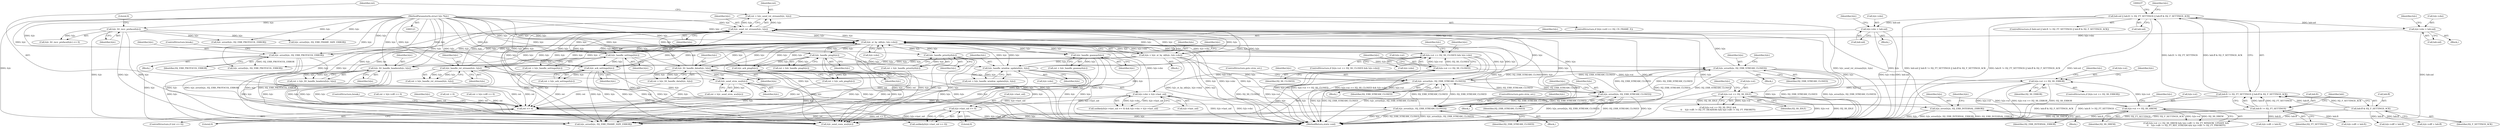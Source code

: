 digraph "0_haproxy_3f0e1ec70173593f4c2b3681b26c04a4ed5fc588@API" {
"1000808" [label="(Call,ret = h2c_send_rst_stream(h2c, h2s))"];
"1000810" [label="(Call,h2c_send_rst_stream(h2c, h2s))"];
"1000640" [label="(Call,h2c_handle_ping(h2c))"];
"1000410" [label="(Call,h2c_st_by_id(h2c, h2c->dsi))"];
"1000662" [label="(Call,h2c_handle_window_update(h2c, h2s))"];
"1000124" [label="(MethodParameterIn,struct h2c *h2c)"];
"1000408" [label="(Call,h2s = h2c_st_by_id(h2c, h2c->dsi))"];
"1000728" [label="(Call,h2c_handle_priority(h2c))"];
"1000716" [label="(Call,h2c_send_strm_wu(h2c))"];
"1000705" [label="(Call,h2c_frt_handle_data(h2c, h2s))"];
"1000555" [label="(Call,h2c_error(h2c, H2_ERR_STREAM_CLOSED))"];
"1000475" [label="(Call,h2s_error(h2s, H2_ERR_STREAM_CLOSED))"];
"1000519" [label="(Call,h2s_error(h2s, H2_ERR_STREAM_CLOSED))"];
"1000508" [label="(Call,h2c_error(h2c, H2_ERR_STREAM_CLOSED))"];
"1000618" [label="(Call,h2c_handle_settings(h2c))"];
"1000753" [label="(Call,h2c_handle_goaway(h2c))"];
"1000692" [label="(Call,h2c_frt_handle_headers(h2c, h2s))"];
"1000650" [label="(Call,h2c_ack_ping(h2c))"];
"1000757" [label="(Call,h2c_error(h2c, H2_ERR_PROTOCOL_ERROR))"];
"1000628" [label="(Call,h2c_ack_settings(h2c))"];
"1000152" [label="(Call,h2c_frt_recv_preface(h2c))"];
"1000740" [label="(Call,h2c_handle_rst_stream(h2c, h2s))"];
"1000567" [label="(Call,h2c->dsi > h2c->last_sid)"];
"1000485" [label="(Call,h2s->st == H2_SS_CLOSED && h2c->dsi)"];
"1000486" [label="(Call,h2s->st == H2_SS_CLOSED)"];
"1000452" [label="(Call,h2s->st == H2_SS_HREM)"];
"1000424" [label="(Call,h2s->st == H2_SS_IDLE)"];
"1000792" [label="(Call,h2s->st == H2_SS_ERROR)"];
"1000562" [label="(Call,h2c->last_sid >= 0)"];
"1000373" [label="(Call,h2c->dsi = hdr.sid)"];
"1000208" [label="(Call,hdr.sid || hdr.ft != H2_FT_SETTINGS || hdr.ff & H2_F_SETTINGS_ACK)"];
"1000212" [label="(Call,hdr.ft != H2_FT_SETTINGS || hdr.ff & H2_F_SETTINGS_ACK)"];
"1000213" [label="(Call,hdr.ft != H2_FT_SETTINGS)"];
"1000218" [label="(Call,hdr.ff & H2_F_SETTINGS_ACK)"];
"1000270" [label="(Call,h2c->dsi = hdr.sid)"];
"1000674" [label="(Call,h2s_error(h2s, H2_ERR_INTERNAL_ERROR))"];
"1000814" [label="(Call,ret <= 0)"];
"1000812" [label="(Identifier,h2s)"];
"1000792" [label="(Call,h2s->st == H2_SS_ERROR)"];
"1000412" [label="(Call,h2c->dsi)"];
"1000208" [label="(Call,hdr.sid || hdr.ft != H2_FT_SETTINGS || hdr.ff & H2_F_SETTINGS_ACK)"];
"1000277" [label="(Call,h2c->dft = hdr.ft)"];
"1000212" [label="(Call,hdr.ft != H2_FT_SETTINGS || hdr.ff & H2_F_SETTINGS_ACK)"];
"1000675" [label="(Identifier,h2s)"];
"1000693" [label="(Identifier,h2c)"];
"1000854" [label="(Call,h2c_send_conn_wu(h2c))"];
"1000858" [label="(MethodReturn,static void)"];
"1000809" [label="(Identifier,ret)"];
"1000518" [label="(Block,)"];
"1000616" [label="(Call,ret = h2c_handle_settings(h2c))"];
"1000754" [label="(Identifier,h2c)"];
"1000793" [label="(Call,h2s->st)"];
"1000474" [label="(Block,)"];
"1000325" [label="(Block,)"];
"1000357" [label="(Call,h2c_error(h2c, H2_ERR_FRAME_SIZE_ERROR))"];
"1000554" [label="(Block,)"];
"1000760" [label="(ControlStructure,break;)"];
"1000477" [label="(Identifier,H2_ERR_STREAM_CLOSED)"];
"1000674" [label="(Call,h2s_error(h2s, H2_ERR_INTERNAL_ERROR))"];
"1000222" [label="(Identifier,H2_F_SETTINGS_ACK)"];
"1000717" [label="(Identifier,h2c)"];
"1000152" [label="(Call,h2c_frt_recv_preface(h2c))"];
"1000453" [label="(Call,h2s->st)"];
"1000309" [label="(Call,ret = 0)"];
"1000662" [label="(Call,h2c_handle_window_update(h2c, h2s))"];
"1000508" [label="(Call,h2c_error(h2c, H2_ERR_STREAM_CLOSED))"];
"1000519" [label="(Call,h2s_error(h2s, H2_ERR_STREAM_CLOSED))"];
"1000382" [label="(Identifier,h2c)"];
"1000217" [label="(Identifier,H2_FT_SETTINGS)"];
"1000432" [label="(Identifier,h2c)"];
"1000491" [label="(Call,h2c->dsi)"];
"1000619" [label="(Identifier,h2c)"];
"1000692" [label="(Call,h2c_frt_handle_headers(h2c, h2s))"];
"1000475" [label="(Call,h2s_error(h2s, H2_ERR_STREAM_CLOSED))"];
"1000783" [label="(Call,ret = h2c->dfl == 0)"];
"1000476" [label="(Identifier,h2s)"];
"1000640" [label="(Call,h2c_handle_ping(h2c))"];
"1000571" [label="(Call,h2c->last_sid)"];
"1000758" [label="(Identifier,h2c)"];
"1000650" [label="(Call,h2c_ack_ping(h2c))"];
"1000564" [label="(Identifier,h2c)"];
"1000373" [label="(Call,h2c->dsi = hdr.sid)"];
"1000568" [label="(Call,h2c->dsi)"];
"1000562" [label="(Call,h2c->last_sid >= 0)"];
"1000408" [label="(Call,h2s = h2c_st_by_id(h2c, h2c->dsi))"];
"1000480" [label="(Identifier,h2c)"];
"1000651" [label="(Identifier,h2c)"];
"1000451" [label="(Call,h2s->st == H2_SS_HREM && h2c->dft != H2_FT_WINDOW_UPDATE &&\n\t\t    h2c->dft != H2_FT_RST_STREAM && h2c->dft != H2_FT_PRIORITY)"];
"1000460" [label="(Identifier,h2c)"];
"1000563" [label="(Call,h2c->last_sid)"];
"1000821" [label="(Identifier,h2c)"];
"1000492" [label="(Identifier,h2c)"];
"1000151" [label="(Call,h2c_frt_recv_preface(h2c) <= 0)"];
"1000510" [label="(Identifier,H2_ERR_STREAM_CLOSED)"];
"1000521" [label="(Identifier,H2_ERR_STREAM_CLOSED)"];
"1000214" [label="(Call,hdr.ft)"];
"1000184" [label="(Block,)"];
"1000742" [label="(Identifier,h2s)"];
"1000424" [label="(Call,h2s->st == H2_SS_IDLE)"];
"1000810" [label="(Call,h2c_send_rst_stream(h2c, h2s))"];
"1000716" [label="(Call,h2c_send_strm_wu(h2c))"];
"1000271" [label="(Call,h2c->dsi)"];
"1000726" [label="(Call,ret = h2c_handle_priority(h2c))"];
"1000815" [label="(Identifier,ret)"];
"1000707" [label="(Identifier,h2s)"];
"1000741" [label="(Identifier,h2c)"];
"1000499" [label="(Identifier,h2c)"];
"1000663" [label="(Identifier,h2c)"];
"1000808" [label="(Call,ret = h2c_send_rst_stream(h2c, h2s))"];
"1000558" [label="(ControlStructure,goto strm_err;)"];
"1000694" [label="(Identifier,h2s)"];
"1000377" [label="(Call,hdr.sid)"];
"1000485" [label="(Call,h2s->st == H2_SS_CLOSED && h2c->dsi)"];
"1000738" [label="(Call,ret = h2c_handle_rst_stream(h2c, h2s))"];
"1000452" [label="(Call,h2s->st == H2_SS_HREM)"];
"1000566" [label="(Literal,0)"];
"1000802" [label="(ControlStructure,if (h2c->st0 == H2_CS_FRAME_E))"];
"1000556" [label="(Identifier,h2c)"];
"1000618" [label="(Call,h2c_handle_settings(h2c))"];
"1000380" [label="(Call,h2c->dft = hdr.ft)"];
"1000751" [label="(Call,ret = h2c_handle_goaway(h2c))"];
"1000387" [label="(Call,h2c->dff = hdr.ff)"];
"1000816" [label="(Literal,0)"];
"1000567" [label="(Call,h2c->dsi > h2c->last_sid)"];
"1000628" [label="(Call,h2c_ack_settings(h2c))"];
"1000759" [label="(Identifier,H2_ERR_PROTOCOL_ERROR)"];
"1000220" [label="(Identifier,hdr)"];
"1000561" [label="(Call,unlikely(h2c->last_sid >= 0))"];
"1000626" [label="(Call,ret = h2c_ack_settings(h2c))"];
"1000307" [label="(Block,)"];
"1000740" [label="(Call,h2c_handle_rst_stream(h2c, h2s))"];
"1000608" [label="(Block,)"];
"1000486" [label="(Call,h2s->st == H2_SS_CLOSED)"];
"1000418" [label="(Identifier,h2c)"];
"1000524" [label="(Identifier,h2c)"];
"1000207" [label="(ControlStructure,if (hdr.sid || hdr.ft != H2_FT_SETTINGS || hdr.ff & H2_F_SETTINGS_ACK))"];
"1000423" [label="(Call,h2s->st == H2_SS_IDLE &&\n\t\t    h2c->dft != H2_FT_HEADERS && h2c->dft != H2_FT_PRIORITY)"];
"1000124" [label="(MethodParameterIn,struct h2c *h2c)"];
"1000660" [label="(Call,ret = h2c_handle_window_update(h2c, h2s))"];
"1000225" [label="(Identifier,h2c)"];
"1000425" [label="(Call,h2s->st)"];
"1000484" [label="(ControlStructure,if (h2s->st == H2_SS_CLOSED && h2c->dsi))"];
"1000219" [label="(Call,hdr.ff)"];
"1000154" [label="(Literal,0)"];
"1000805" [label="(Identifier,h2c)"];
"1000279" [label="(Identifier,h2c)"];
"1000441" [label="(Call,h2c_error(h2c, H2_ERR_PROTOCOL_ERROR))"];
"1000507" [label="(Block,)"];
"1000555" [label="(Call,h2c_error(h2c, H2_ERR_STREAM_CLOSED))"];
"1000638" [label="(Call,ret = h2c_handle_ping(h2c))"];
"1000520" [label="(Identifier,h2s)"];
"1000641" [label="(Identifier,h2c)"];
"1000814" [label="(Call,ret <= 0)"];
"1000511" [label="(ControlStructure,goto strm_err;)"];
"1000490" [label="(Identifier,H2_SS_CLOSED)"];
"1000410" [label="(Call,h2c_st_by_id(h2c, h2c->dsi))"];
"1000596" [label="(Call,ret = h2c->dfl == 0)"];
"1000487" [label="(Call,h2s->st)"];
"1000274" [label="(Call,hdr.sid)"];
"1000209" [label="(Call,hdr.sid)"];
"1000690" [label="(Call,ret = h2c_frt_handle_headers(h2c, h2s))"];
"1000664" [label="(Identifier,h2s)"];
"1000284" [label="(Call,h2c->dff = hdr.ff)"];
"1000676" [label="(Identifier,H2_ERR_INTERNAL_ERROR)"];
"1000753" [label="(Call,h2c_handle_goaway(h2c))"];
"1000703" [label="(Call,ret = h2c_frt_handle_data(h2c, h2s))"];
"1000153" [label="(Identifier,h2c)"];
"1000560" [label="(Call,unlikely(h2c->last_sid >= 0) && h2c->dsi > h2c->last_sid)"];
"1000270" [label="(Call,h2c->dsi = hdr.sid)"];
"1000224" [label="(Call,h2c_error(h2c, H2_ERR_PROTOCOL_ERROR))"];
"1000374" [label="(Call,h2c->dsi)"];
"1000213" [label="(Call,hdr.ft != H2_FT_SETTINGS)"];
"1000218" [label="(Call,hdr.ff & H2_F_SETTINGS_ACK)"];
"1000714" [label="(Call,ret = h2c_send_strm_wu(h2c))"];
"1000706" [label="(Identifier,h2c)"];
"1000673" [label="(Block,)"];
"1000648" [label="(Call,ret = h2c_ack_ping(h2c))"];
"1000254" [label="(Call,h2c_error(h2c, H2_ERR_FRAME_SIZE_ERROR))"];
"1000817" [label="(ControlStructure,break;)"];
"1000629" [label="(Identifier,h2c)"];
"1000813" [label="(ControlStructure,if (ret <= 0))"];
"1000729" [label="(Identifier,h2c)"];
"1000456" [label="(Identifier,H2_SS_HREM)"];
"1000799" [label="(Identifier,h2c)"];
"1000409" [label="(Identifier,h2s)"];
"1000791" [label="(ControlStructure,if (h2s->st == H2_SS_ERROR))"];
"1000796" [label="(Identifier,H2_SS_ERROR)"];
"1000705" [label="(Call,h2c_frt_handle_data(h2c, h2s))"];
"1000509" [label="(Identifier,h2c)"];
"1000679" [label="(Identifier,h2c)"];
"1000811" [label="(Identifier,h2c)"];
"1000728" [label="(Call,h2c_handle_priority(h2c))"];
"1000757" [label="(Call,h2c_error(h2c, H2_ERR_PROTOCOL_ERROR))"];
"1000557" [label="(Identifier,H2_ERR_STREAM_CLOSED)"];
"1000411" [label="(Identifier,h2c)"];
"1000428" [label="(Identifier,H2_SS_IDLE)"];
"1000808" -> "1000802"  [label="AST: "];
"1000808" -> "1000810"  [label="CFG: "];
"1000809" -> "1000808"  [label="AST: "];
"1000810" -> "1000808"  [label="AST: "];
"1000815" -> "1000808"  [label="CFG: "];
"1000808" -> "1000858"  [label="DDG: h2c_send_rst_stream(h2c, h2s)"];
"1000810" -> "1000808"  [label="DDG: h2c"];
"1000810" -> "1000808"  [label="DDG: h2s"];
"1000808" -> "1000814"  [label="DDG: ret"];
"1000810" -> "1000812"  [label="CFG: "];
"1000811" -> "1000810"  [label="AST: "];
"1000812" -> "1000810"  [label="AST: "];
"1000810" -> "1000858"  [label="DDG: h2c"];
"1000810" -> "1000858"  [label="DDG: h2s"];
"1000810" -> "1000357"  [label="DDG: h2c"];
"1000810" -> "1000410"  [label="DDG: h2c"];
"1000640" -> "1000810"  [label="DDG: h2c"];
"1000662" -> "1000810"  [label="DDG: h2c"];
"1000662" -> "1000810"  [label="DDG: h2s"];
"1000410" -> "1000810"  [label="DDG: h2c"];
"1000728" -> "1000810"  [label="DDG: h2c"];
"1000716" -> "1000810"  [label="DDG: h2c"];
"1000555" -> "1000810"  [label="DDG: h2c"];
"1000705" -> "1000810"  [label="DDG: h2c"];
"1000705" -> "1000810"  [label="DDG: h2s"];
"1000740" -> "1000810"  [label="DDG: h2c"];
"1000740" -> "1000810"  [label="DDG: h2s"];
"1000618" -> "1000810"  [label="DDG: h2c"];
"1000753" -> "1000810"  [label="DDG: h2c"];
"1000692" -> "1000810"  [label="DDG: h2c"];
"1000692" -> "1000810"  [label="DDG: h2s"];
"1000650" -> "1000810"  [label="DDG: h2c"];
"1000508" -> "1000810"  [label="DDG: h2c"];
"1000757" -> "1000810"  [label="DDG: h2c"];
"1000628" -> "1000810"  [label="DDG: h2c"];
"1000124" -> "1000810"  [label="DDG: h2c"];
"1000519" -> "1000810"  [label="DDG: h2s"];
"1000475" -> "1000810"  [label="DDG: h2s"];
"1000674" -> "1000810"  [label="DDG: h2s"];
"1000408" -> "1000810"  [label="DDG: h2s"];
"1000810" -> "1000854"  [label="DDG: h2c"];
"1000640" -> "1000638"  [label="AST: "];
"1000640" -> "1000641"  [label="CFG: "];
"1000641" -> "1000640"  [label="AST: "];
"1000638" -> "1000640"  [label="CFG: "];
"1000640" -> "1000858"  [label="DDG: h2c"];
"1000640" -> "1000357"  [label="DDG: h2c"];
"1000640" -> "1000410"  [label="DDG: h2c"];
"1000640" -> "1000638"  [label="DDG: h2c"];
"1000410" -> "1000640"  [label="DDG: h2c"];
"1000124" -> "1000640"  [label="DDG: h2c"];
"1000640" -> "1000650"  [label="DDG: h2c"];
"1000640" -> "1000854"  [label="DDG: h2c"];
"1000410" -> "1000408"  [label="AST: "];
"1000410" -> "1000412"  [label="CFG: "];
"1000411" -> "1000410"  [label="AST: "];
"1000412" -> "1000410"  [label="AST: "];
"1000408" -> "1000410"  [label="CFG: "];
"1000410" -> "1000858"  [label="DDG: h2c"];
"1000410" -> "1000858"  [label="DDG: h2c->dsi"];
"1000410" -> "1000357"  [label="DDG: h2c"];
"1000410" -> "1000408"  [label="DDG: h2c"];
"1000410" -> "1000408"  [label="DDG: h2c->dsi"];
"1000662" -> "1000410"  [label="DDG: h2c"];
"1000728" -> "1000410"  [label="DDG: h2c"];
"1000716" -> "1000410"  [label="DDG: h2c"];
"1000555" -> "1000410"  [label="DDG: h2c"];
"1000618" -> "1000410"  [label="DDG: h2c"];
"1000753" -> "1000410"  [label="DDG: h2c"];
"1000692" -> "1000410"  [label="DDG: h2c"];
"1000650" -> "1000410"  [label="DDG: h2c"];
"1000508" -> "1000410"  [label="DDG: h2c"];
"1000757" -> "1000410"  [label="DDG: h2c"];
"1000628" -> "1000410"  [label="DDG: h2c"];
"1000705" -> "1000410"  [label="DDG: h2c"];
"1000152" -> "1000410"  [label="DDG: h2c"];
"1000740" -> "1000410"  [label="DDG: h2c"];
"1000124" -> "1000410"  [label="DDG: h2c"];
"1000567" -> "1000410"  [label="DDG: h2c->dsi"];
"1000485" -> "1000410"  [label="DDG: h2c->dsi"];
"1000373" -> "1000410"  [label="DDG: h2c->dsi"];
"1000270" -> "1000410"  [label="DDG: h2c->dsi"];
"1000410" -> "1000441"  [label="DDG: h2c"];
"1000410" -> "1000485"  [label="DDG: h2c->dsi"];
"1000410" -> "1000508"  [label="DDG: h2c"];
"1000410" -> "1000555"  [label="DDG: h2c"];
"1000410" -> "1000618"  [label="DDG: h2c"];
"1000410" -> "1000628"  [label="DDG: h2c"];
"1000410" -> "1000650"  [label="DDG: h2c"];
"1000410" -> "1000662"  [label="DDG: h2c"];
"1000410" -> "1000692"  [label="DDG: h2c"];
"1000410" -> "1000705"  [label="DDG: h2c"];
"1000410" -> "1000716"  [label="DDG: h2c"];
"1000410" -> "1000728"  [label="DDG: h2c"];
"1000410" -> "1000740"  [label="DDG: h2c"];
"1000410" -> "1000753"  [label="DDG: h2c"];
"1000410" -> "1000757"  [label="DDG: h2c"];
"1000410" -> "1000854"  [label="DDG: h2c"];
"1000662" -> "1000660"  [label="AST: "];
"1000662" -> "1000664"  [label="CFG: "];
"1000663" -> "1000662"  [label="AST: "];
"1000664" -> "1000662"  [label="AST: "];
"1000660" -> "1000662"  [label="CFG: "];
"1000662" -> "1000858"  [label="DDG: h2c"];
"1000662" -> "1000858"  [label="DDG: h2s"];
"1000662" -> "1000357"  [label="DDG: h2c"];
"1000662" -> "1000660"  [label="DDG: h2c"];
"1000662" -> "1000660"  [label="DDG: h2s"];
"1000124" -> "1000662"  [label="DDG: h2c"];
"1000408" -> "1000662"  [label="DDG: h2s"];
"1000662" -> "1000854"  [label="DDG: h2c"];
"1000124" -> "1000123"  [label="AST: "];
"1000124" -> "1000858"  [label="DDG: h2c"];
"1000124" -> "1000152"  [label="DDG: h2c"];
"1000124" -> "1000224"  [label="DDG: h2c"];
"1000124" -> "1000254"  [label="DDG: h2c"];
"1000124" -> "1000357"  [label="DDG: h2c"];
"1000124" -> "1000441"  [label="DDG: h2c"];
"1000124" -> "1000508"  [label="DDG: h2c"];
"1000124" -> "1000555"  [label="DDG: h2c"];
"1000124" -> "1000618"  [label="DDG: h2c"];
"1000124" -> "1000628"  [label="DDG: h2c"];
"1000124" -> "1000650"  [label="DDG: h2c"];
"1000124" -> "1000692"  [label="DDG: h2c"];
"1000124" -> "1000705"  [label="DDG: h2c"];
"1000124" -> "1000716"  [label="DDG: h2c"];
"1000124" -> "1000728"  [label="DDG: h2c"];
"1000124" -> "1000740"  [label="DDG: h2c"];
"1000124" -> "1000753"  [label="DDG: h2c"];
"1000124" -> "1000757"  [label="DDG: h2c"];
"1000124" -> "1000854"  [label="DDG: h2c"];
"1000408" -> "1000307"  [label="AST: "];
"1000409" -> "1000408"  [label="AST: "];
"1000418" -> "1000408"  [label="CFG: "];
"1000408" -> "1000858"  [label="DDG: h2s"];
"1000408" -> "1000858"  [label="DDG: h2c_st_by_id(h2c, h2c->dsi)"];
"1000408" -> "1000475"  [label="DDG: h2s"];
"1000408" -> "1000519"  [label="DDG: h2s"];
"1000408" -> "1000674"  [label="DDG: h2s"];
"1000408" -> "1000692"  [label="DDG: h2s"];
"1000408" -> "1000705"  [label="DDG: h2s"];
"1000408" -> "1000740"  [label="DDG: h2s"];
"1000728" -> "1000726"  [label="AST: "];
"1000728" -> "1000729"  [label="CFG: "];
"1000729" -> "1000728"  [label="AST: "];
"1000726" -> "1000728"  [label="CFG: "];
"1000728" -> "1000858"  [label="DDG: h2c"];
"1000728" -> "1000357"  [label="DDG: h2c"];
"1000728" -> "1000726"  [label="DDG: h2c"];
"1000728" -> "1000854"  [label="DDG: h2c"];
"1000716" -> "1000714"  [label="AST: "];
"1000716" -> "1000717"  [label="CFG: "];
"1000717" -> "1000716"  [label="AST: "];
"1000714" -> "1000716"  [label="CFG: "];
"1000716" -> "1000858"  [label="DDG: h2c"];
"1000716" -> "1000357"  [label="DDG: h2c"];
"1000716" -> "1000714"  [label="DDG: h2c"];
"1000705" -> "1000716"  [label="DDG: h2c"];
"1000716" -> "1000854"  [label="DDG: h2c"];
"1000705" -> "1000703"  [label="AST: "];
"1000705" -> "1000707"  [label="CFG: "];
"1000706" -> "1000705"  [label="AST: "];
"1000707" -> "1000705"  [label="AST: "];
"1000703" -> "1000705"  [label="CFG: "];
"1000705" -> "1000858"  [label="DDG: h2c"];
"1000705" -> "1000858"  [label="DDG: h2s"];
"1000705" -> "1000357"  [label="DDG: h2c"];
"1000705" -> "1000703"  [label="DDG: h2c"];
"1000705" -> "1000703"  [label="DDG: h2s"];
"1000705" -> "1000854"  [label="DDG: h2c"];
"1000555" -> "1000554"  [label="AST: "];
"1000555" -> "1000557"  [label="CFG: "];
"1000556" -> "1000555"  [label="AST: "];
"1000557" -> "1000555"  [label="AST: "];
"1000558" -> "1000555"  [label="CFG: "];
"1000555" -> "1000858"  [label="DDG: H2_ERR_STREAM_CLOSED"];
"1000555" -> "1000858"  [label="DDG: h2c_error(h2c, H2_ERR_STREAM_CLOSED)"];
"1000555" -> "1000858"  [label="DDG: h2c"];
"1000555" -> "1000357"  [label="DDG: h2c"];
"1000555" -> "1000475"  [label="DDG: H2_ERR_STREAM_CLOSED"];
"1000555" -> "1000508"  [label="DDG: H2_ERR_STREAM_CLOSED"];
"1000555" -> "1000519"  [label="DDG: H2_ERR_STREAM_CLOSED"];
"1000475" -> "1000555"  [label="DDG: H2_ERR_STREAM_CLOSED"];
"1000519" -> "1000555"  [label="DDG: H2_ERR_STREAM_CLOSED"];
"1000508" -> "1000555"  [label="DDG: H2_ERR_STREAM_CLOSED"];
"1000555" -> "1000854"  [label="DDG: h2c"];
"1000475" -> "1000474"  [label="AST: "];
"1000475" -> "1000477"  [label="CFG: "];
"1000476" -> "1000475"  [label="AST: "];
"1000477" -> "1000475"  [label="AST: "];
"1000480" -> "1000475"  [label="CFG: "];
"1000475" -> "1000858"  [label="DDG: h2s"];
"1000475" -> "1000858"  [label="DDG: H2_ERR_STREAM_CLOSED"];
"1000475" -> "1000858"  [label="DDG: h2s_error(h2s, H2_ERR_STREAM_CLOSED)"];
"1000519" -> "1000475"  [label="DDG: H2_ERR_STREAM_CLOSED"];
"1000508" -> "1000475"  [label="DDG: H2_ERR_STREAM_CLOSED"];
"1000475" -> "1000508"  [label="DDG: H2_ERR_STREAM_CLOSED"];
"1000475" -> "1000519"  [label="DDG: H2_ERR_STREAM_CLOSED"];
"1000519" -> "1000518"  [label="AST: "];
"1000519" -> "1000521"  [label="CFG: "];
"1000520" -> "1000519"  [label="AST: "];
"1000521" -> "1000519"  [label="AST: "];
"1000524" -> "1000519"  [label="CFG: "];
"1000519" -> "1000858"  [label="DDG: h2s"];
"1000519" -> "1000858"  [label="DDG: h2s_error(h2s, H2_ERR_STREAM_CLOSED)"];
"1000519" -> "1000858"  [label="DDG: H2_ERR_STREAM_CLOSED"];
"1000519" -> "1000508"  [label="DDG: H2_ERR_STREAM_CLOSED"];
"1000508" -> "1000519"  [label="DDG: H2_ERR_STREAM_CLOSED"];
"1000508" -> "1000507"  [label="AST: "];
"1000508" -> "1000510"  [label="CFG: "];
"1000509" -> "1000508"  [label="AST: "];
"1000510" -> "1000508"  [label="AST: "];
"1000511" -> "1000508"  [label="CFG: "];
"1000508" -> "1000858"  [label="DDG: h2c"];
"1000508" -> "1000858"  [label="DDG: H2_ERR_STREAM_CLOSED"];
"1000508" -> "1000858"  [label="DDG: h2c_error(h2c, H2_ERR_STREAM_CLOSED)"];
"1000508" -> "1000357"  [label="DDG: h2c"];
"1000508" -> "1000854"  [label="DDG: h2c"];
"1000618" -> "1000616"  [label="AST: "];
"1000618" -> "1000619"  [label="CFG: "];
"1000619" -> "1000618"  [label="AST: "];
"1000616" -> "1000618"  [label="CFG: "];
"1000618" -> "1000858"  [label="DDG: h2c"];
"1000618" -> "1000357"  [label="DDG: h2c"];
"1000618" -> "1000616"  [label="DDG: h2c"];
"1000618" -> "1000628"  [label="DDG: h2c"];
"1000618" -> "1000854"  [label="DDG: h2c"];
"1000753" -> "1000751"  [label="AST: "];
"1000753" -> "1000754"  [label="CFG: "];
"1000754" -> "1000753"  [label="AST: "];
"1000751" -> "1000753"  [label="CFG: "];
"1000753" -> "1000858"  [label="DDG: h2c"];
"1000753" -> "1000357"  [label="DDG: h2c"];
"1000753" -> "1000751"  [label="DDG: h2c"];
"1000753" -> "1000854"  [label="DDG: h2c"];
"1000692" -> "1000690"  [label="AST: "];
"1000692" -> "1000694"  [label="CFG: "];
"1000693" -> "1000692"  [label="AST: "];
"1000694" -> "1000692"  [label="AST: "];
"1000690" -> "1000692"  [label="CFG: "];
"1000692" -> "1000858"  [label="DDG: h2c"];
"1000692" -> "1000858"  [label="DDG: h2s"];
"1000692" -> "1000357"  [label="DDG: h2c"];
"1000692" -> "1000690"  [label="DDG: h2c"];
"1000692" -> "1000690"  [label="DDG: h2s"];
"1000692" -> "1000854"  [label="DDG: h2c"];
"1000650" -> "1000648"  [label="AST: "];
"1000650" -> "1000651"  [label="CFG: "];
"1000651" -> "1000650"  [label="AST: "];
"1000648" -> "1000650"  [label="CFG: "];
"1000650" -> "1000858"  [label="DDG: h2c"];
"1000650" -> "1000357"  [label="DDG: h2c"];
"1000650" -> "1000648"  [label="DDG: h2c"];
"1000650" -> "1000854"  [label="DDG: h2c"];
"1000757" -> "1000608"  [label="AST: "];
"1000757" -> "1000759"  [label="CFG: "];
"1000758" -> "1000757"  [label="AST: "];
"1000759" -> "1000757"  [label="AST: "];
"1000760" -> "1000757"  [label="CFG: "];
"1000757" -> "1000858"  [label="DDG: h2c_error(h2c, H2_ERR_PROTOCOL_ERROR)"];
"1000757" -> "1000858"  [label="DDG: h2c"];
"1000757" -> "1000858"  [label="DDG: H2_ERR_PROTOCOL_ERROR"];
"1000757" -> "1000357"  [label="DDG: h2c"];
"1000757" -> "1000441"  [label="DDG: H2_ERR_PROTOCOL_ERROR"];
"1000757" -> "1000854"  [label="DDG: h2c"];
"1000628" -> "1000626"  [label="AST: "];
"1000628" -> "1000629"  [label="CFG: "];
"1000629" -> "1000628"  [label="AST: "];
"1000626" -> "1000628"  [label="CFG: "];
"1000628" -> "1000858"  [label="DDG: h2c"];
"1000628" -> "1000357"  [label="DDG: h2c"];
"1000628" -> "1000626"  [label="DDG: h2c"];
"1000628" -> "1000854"  [label="DDG: h2c"];
"1000152" -> "1000151"  [label="AST: "];
"1000152" -> "1000153"  [label="CFG: "];
"1000153" -> "1000152"  [label="AST: "];
"1000154" -> "1000152"  [label="CFG: "];
"1000152" -> "1000858"  [label="DDG: h2c"];
"1000152" -> "1000151"  [label="DDG: h2c"];
"1000152" -> "1000224"  [label="DDG: h2c"];
"1000152" -> "1000254"  [label="DDG: h2c"];
"1000152" -> "1000357"  [label="DDG: h2c"];
"1000152" -> "1000854"  [label="DDG: h2c"];
"1000740" -> "1000738"  [label="AST: "];
"1000740" -> "1000742"  [label="CFG: "];
"1000741" -> "1000740"  [label="AST: "];
"1000742" -> "1000740"  [label="AST: "];
"1000738" -> "1000740"  [label="CFG: "];
"1000740" -> "1000858"  [label="DDG: h2s"];
"1000740" -> "1000858"  [label="DDG: h2c"];
"1000740" -> "1000357"  [label="DDG: h2c"];
"1000740" -> "1000738"  [label="DDG: h2c"];
"1000740" -> "1000738"  [label="DDG: h2s"];
"1000740" -> "1000854"  [label="DDG: h2c"];
"1000567" -> "1000560"  [label="AST: "];
"1000567" -> "1000571"  [label="CFG: "];
"1000568" -> "1000567"  [label="AST: "];
"1000571" -> "1000567"  [label="AST: "];
"1000560" -> "1000567"  [label="CFG: "];
"1000567" -> "1000858"  [label="DDG: h2c->last_sid"];
"1000567" -> "1000858"  [label="DDG: h2c->dsi"];
"1000567" -> "1000562"  [label="DDG: h2c->last_sid"];
"1000567" -> "1000560"  [label="DDG: h2c->dsi"];
"1000567" -> "1000560"  [label="DDG: h2c->last_sid"];
"1000485" -> "1000567"  [label="DDG: h2c->dsi"];
"1000562" -> "1000567"  [label="DDG: h2c->last_sid"];
"1000485" -> "1000484"  [label="AST: "];
"1000485" -> "1000486"  [label="CFG: "];
"1000485" -> "1000491"  [label="CFG: "];
"1000486" -> "1000485"  [label="AST: "];
"1000491" -> "1000485"  [label="AST: "];
"1000499" -> "1000485"  [label="CFG: "];
"1000564" -> "1000485"  [label="CFG: "];
"1000485" -> "1000858"  [label="DDG: h2s->st == H2_SS_CLOSED"];
"1000485" -> "1000858"  [label="DDG: h2c->dsi"];
"1000485" -> "1000858"  [label="DDG: h2s->st == H2_SS_CLOSED && h2c->dsi"];
"1000486" -> "1000485"  [label="DDG: h2s->st"];
"1000486" -> "1000485"  [label="DDG: H2_SS_CLOSED"];
"1000486" -> "1000490"  [label="CFG: "];
"1000487" -> "1000486"  [label="AST: "];
"1000490" -> "1000486"  [label="AST: "];
"1000492" -> "1000486"  [label="CFG: "];
"1000486" -> "1000858"  [label="DDG: H2_SS_CLOSED"];
"1000486" -> "1000858"  [label="DDG: h2s->st"];
"1000452" -> "1000486"  [label="DDG: h2s->st"];
"1000486" -> "1000792"  [label="DDG: h2s->st"];
"1000452" -> "1000451"  [label="AST: "];
"1000452" -> "1000456"  [label="CFG: "];
"1000453" -> "1000452"  [label="AST: "];
"1000456" -> "1000452"  [label="AST: "];
"1000460" -> "1000452"  [label="CFG: "];
"1000451" -> "1000452"  [label="CFG: "];
"1000452" -> "1000858"  [label="DDG: H2_SS_HREM"];
"1000452" -> "1000451"  [label="DDG: h2s->st"];
"1000452" -> "1000451"  [label="DDG: H2_SS_HREM"];
"1000424" -> "1000452"  [label="DDG: h2s->st"];
"1000452" -> "1000792"  [label="DDG: h2s->st"];
"1000424" -> "1000423"  [label="AST: "];
"1000424" -> "1000428"  [label="CFG: "];
"1000425" -> "1000424"  [label="AST: "];
"1000428" -> "1000424"  [label="AST: "];
"1000432" -> "1000424"  [label="CFG: "];
"1000423" -> "1000424"  [label="CFG: "];
"1000424" -> "1000858"  [label="DDG: H2_SS_IDLE"];
"1000424" -> "1000858"  [label="DDG: h2s->st"];
"1000424" -> "1000423"  [label="DDG: h2s->st"];
"1000424" -> "1000423"  [label="DDG: H2_SS_IDLE"];
"1000792" -> "1000424"  [label="DDG: h2s->st"];
"1000792" -> "1000791"  [label="AST: "];
"1000792" -> "1000796"  [label="CFG: "];
"1000793" -> "1000792"  [label="AST: "];
"1000796" -> "1000792"  [label="AST: "];
"1000799" -> "1000792"  [label="CFG: "];
"1000805" -> "1000792"  [label="CFG: "];
"1000792" -> "1000858"  [label="DDG: h2s->st == H2_SS_ERROR"];
"1000792" -> "1000858"  [label="DDG: H2_SS_ERROR"];
"1000792" -> "1000858"  [label="DDG: h2s->st"];
"1000562" -> "1000561"  [label="AST: "];
"1000562" -> "1000566"  [label="CFG: "];
"1000563" -> "1000562"  [label="AST: "];
"1000566" -> "1000562"  [label="AST: "];
"1000561" -> "1000562"  [label="CFG: "];
"1000562" -> "1000858"  [label="DDG: h2c->last_sid"];
"1000562" -> "1000561"  [label="DDG: h2c->last_sid"];
"1000562" -> "1000561"  [label="DDG: 0"];
"1000373" -> "1000325"  [label="AST: "];
"1000373" -> "1000377"  [label="CFG: "];
"1000374" -> "1000373"  [label="AST: "];
"1000377" -> "1000373"  [label="AST: "];
"1000382" -> "1000373"  [label="CFG: "];
"1000373" -> "1000858"  [label="DDG: hdr.sid"];
"1000208" -> "1000373"  [label="DDG: hdr.sid"];
"1000208" -> "1000207"  [label="AST: "];
"1000208" -> "1000209"  [label="CFG: "];
"1000208" -> "1000212"  [label="CFG: "];
"1000209" -> "1000208"  [label="AST: "];
"1000212" -> "1000208"  [label="AST: "];
"1000225" -> "1000208"  [label="CFG: "];
"1000237" -> "1000208"  [label="CFG: "];
"1000208" -> "1000858"  [label="DDG: hdr.sid"];
"1000208" -> "1000858"  [label="DDG: hdr.sid || hdr.ft != H2_FT_SETTINGS || hdr.ff & H2_F_SETTINGS_ACK"];
"1000208" -> "1000858"  [label="DDG: hdr.ft != H2_FT_SETTINGS || hdr.ff & H2_F_SETTINGS_ACK"];
"1000212" -> "1000208"  [label="DDG: hdr.ft != H2_FT_SETTINGS"];
"1000212" -> "1000208"  [label="DDG: hdr.ff & H2_F_SETTINGS_ACK"];
"1000208" -> "1000270"  [label="DDG: hdr.sid"];
"1000212" -> "1000213"  [label="CFG: "];
"1000212" -> "1000218"  [label="CFG: "];
"1000213" -> "1000212"  [label="AST: "];
"1000218" -> "1000212"  [label="AST: "];
"1000212" -> "1000858"  [label="DDG: hdr.ff & H2_F_SETTINGS_ACK"];
"1000212" -> "1000858"  [label="DDG: hdr.ft != H2_FT_SETTINGS"];
"1000213" -> "1000212"  [label="DDG: hdr.ft"];
"1000213" -> "1000212"  [label="DDG: H2_FT_SETTINGS"];
"1000218" -> "1000212"  [label="DDG: hdr.ff"];
"1000218" -> "1000212"  [label="DDG: H2_F_SETTINGS_ACK"];
"1000213" -> "1000217"  [label="CFG: "];
"1000214" -> "1000213"  [label="AST: "];
"1000217" -> "1000213"  [label="AST: "];
"1000220" -> "1000213"  [label="CFG: "];
"1000213" -> "1000858"  [label="DDG: H2_FT_SETTINGS"];
"1000213" -> "1000858"  [label="DDG: hdr.ft"];
"1000213" -> "1000277"  [label="DDG: hdr.ft"];
"1000213" -> "1000380"  [label="DDG: hdr.ft"];
"1000218" -> "1000222"  [label="CFG: "];
"1000219" -> "1000218"  [label="AST: "];
"1000222" -> "1000218"  [label="AST: "];
"1000218" -> "1000858"  [label="DDG: hdr.ff"];
"1000218" -> "1000858"  [label="DDG: H2_F_SETTINGS_ACK"];
"1000218" -> "1000284"  [label="DDG: hdr.ff"];
"1000218" -> "1000387"  [label="DDG: hdr.ff"];
"1000270" -> "1000184"  [label="AST: "];
"1000270" -> "1000274"  [label="CFG: "];
"1000271" -> "1000270"  [label="AST: "];
"1000274" -> "1000270"  [label="AST: "];
"1000279" -> "1000270"  [label="CFG: "];
"1000270" -> "1000858"  [label="DDG: hdr.sid"];
"1000270" -> "1000858"  [label="DDG: h2c->dsi"];
"1000674" -> "1000673"  [label="AST: "];
"1000674" -> "1000676"  [label="CFG: "];
"1000675" -> "1000674"  [label="AST: "];
"1000676" -> "1000674"  [label="AST: "];
"1000679" -> "1000674"  [label="CFG: "];
"1000674" -> "1000858"  [label="DDG: H2_ERR_INTERNAL_ERROR"];
"1000674" -> "1000858"  [label="DDG: h2s"];
"1000674" -> "1000858"  [label="DDG: h2s_error(h2s, H2_ERR_INTERNAL_ERROR)"];
"1000814" -> "1000813"  [label="AST: "];
"1000814" -> "1000816"  [label="CFG: "];
"1000815" -> "1000814"  [label="AST: "];
"1000816" -> "1000814"  [label="AST: "];
"1000817" -> "1000814"  [label="CFG: "];
"1000821" -> "1000814"  [label="CFG: "];
"1000814" -> "1000858"  [label="DDG: ret <= 0"];
"1000814" -> "1000858"  [label="DDG: ret"];
"1000309" -> "1000814"  [label="DDG: ret"];
"1000638" -> "1000814"  [label="DDG: ret"];
"1000714" -> "1000814"  [label="DDG: ret"];
"1000616" -> "1000814"  [label="DDG: ret"];
"1000596" -> "1000814"  [label="DDG: ret"];
"1000726" -> "1000814"  [label="DDG: ret"];
"1000626" -> "1000814"  [label="DDG: ret"];
"1000703" -> "1000814"  [label="DDG: ret"];
"1000690" -> "1000814"  [label="DDG: ret"];
"1000660" -> "1000814"  [label="DDG: ret"];
"1000738" -> "1000814"  [label="DDG: ret"];
"1000783" -> "1000814"  [label="DDG: ret"];
"1000648" -> "1000814"  [label="DDG: ret"];
"1000751" -> "1000814"  [label="DDG: ret"];
}
